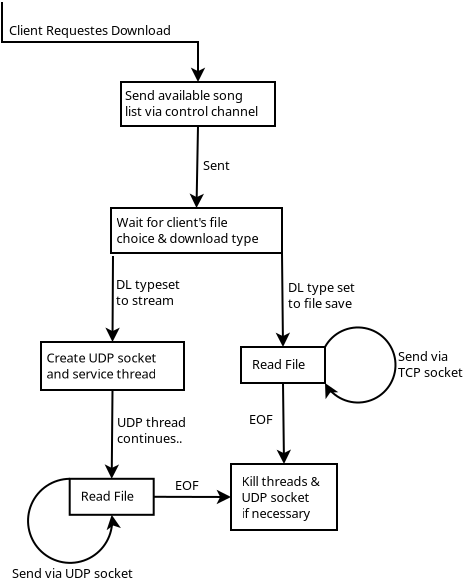 <?xml version="1.0" encoding="UTF-8"?>
<dia:diagram xmlns:dia="http://www.lysator.liu.se/~alla/dia/">
  <dia:layer name="Background" visible="true">
    <dia:object type="Standard - Box" version="0" id="O0">
      <dia:attribute name="obj_pos">
        <dia:point val="10.95,4.85"/>
      </dia:attribute>
      <dia:attribute name="obj_bb">
        <dia:rectangle val="10.9,4.8;18.7,7.1"/>
      </dia:attribute>
      <dia:attribute name="elem_corner">
        <dia:point val="10.95,4.85"/>
      </dia:attribute>
      <dia:attribute name="elem_width">
        <dia:real val="7.7"/>
      </dia:attribute>
      <dia:attribute name="elem_height">
        <dia:real val="2.2"/>
      </dia:attribute>
      <dia:attribute name="show_background">
        <dia:boolean val="true"/>
      </dia:attribute>
    </dia:object>
    <dia:object type="Standard - Text" version="1" id="O1">
      <dia:attribute name="obj_pos">
        <dia:point val="11.15,5.75"/>
      </dia:attribute>
      <dia:attribute name="obj_bb">
        <dia:rectangle val="11.15,5.052;18.518,6.872"/>
      </dia:attribute>
      <dia:attribute name="text">
        <dia:composite type="text">
          <dia:attribute name="string">
            <dia:string>#Send available song
list via control channel#</dia:string>
          </dia:attribute>
          <dia:attribute name="font">
            <dia:font family="sans" style="0" name="Helvetica"/>
          </dia:attribute>
          <dia:attribute name="height">
            <dia:real val="0.8"/>
          </dia:attribute>
          <dia:attribute name="pos">
            <dia:point val="11.15,5.75"/>
          </dia:attribute>
          <dia:attribute name="color">
            <dia:color val="#000000"/>
          </dia:attribute>
          <dia:attribute name="alignment">
            <dia:enum val="0"/>
          </dia:attribute>
        </dia:composite>
      </dia:attribute>
      <dia:attribute name="valign">
        <dia:enum val="3"/>
      </dia:attribute>
    </dia:object>
    <dia:object type="Standard - ZigZagLine" version="1" id="O2">
      <dia:attribute name="obj_pos">
        <dia:point val="5,0.85"/>
      </dia:attribute>
      <dia:attribute name="obj_bb">
        <dia:rectangle val="4.95,0.8;15.3,4.9"/>
      </dia:attribute>
      <dia:attribute name="orth_points">
        <dia:point val="5,0.85"/>
        <dia:point val="5,2.85"/>
        <dia:point val="14.8,2.85"/>
        <dia:point val="14.8,4.85"/>
      </dia:attribute>
      <dia:attribute name="orth_orient">
        <dia:enum val="1"/>
        <dia:enum val="0"/>
        <dia:enum val="1"/>
      </dia:attribute>
      <dia:attribute name="autorouting">
        <dia:boolean val="true"/>
      </dia:attribute>
      <dia:attribute name="end_arrow">
        <dia:enum val="22"/>
      </dia:attribute>
      <dia:attribute name="end_arrow_length">
        <dia:real val="0.5"/>
      </dia:attribute>
      <dia:attribute name="end_arrow_width">
        <dia:real val="0.5"/>
      </dia:attribute>
      <dia:connections>
        <dia:connection handle="1" to="O0" connection="1"/>
      </dia:connections>
    </dia:object>
    <dia:object type="Standard - Text" version="1" id="O3">
      <dia:attribute name="obj_pos">
        <dia:point val="5.35,2.5"/>
      </dia:attribute>
      <dia:attribute name="obj_bb">
        <dia:rectangle val="5.35,1.802;14.586,2.822"/>
      </dia:attribute>
      <dia:attribute name="text">
        <dia:composite type="text">
          <dia:attribute name="string">
            <dia:string>#Client Requestes Download#</dia:string>
          </dia:attribute>
          <dia:attribute name="font">
            <dia:font family="sans" style="0" name="Helvetica"/>
          </dia:attribute>
          <dia:attribute name="height">
            <dia:real val="0.8"/>
          </dia:attribute>
          <dia:attribute name="pos">
            <dia:point val="5.35,2.5"/>
          </dia:attribute>
          <dia:attribute name="color">
            <dia:color val="#000000"/>
          </dia:attribute>
          <dia:attribute name="alignment">
            <dia:enum val="0"/>
          </dia:attribute>
        </dia:composite>
      </dia:attribute>
      <dia:attribute name="valign">
        <dia:enum val="3"/>
      </dia:attribute>
    </dia:object>
    <dia:object type="Standard - Box" version="0" id="O4">
      <dia:attribute name="obj_pos">
        <dia:point val="10.45,11.15"/>
      </dia:attribute>
      <dia:attribute name="obj_bb">
        <dia:rectangle val="10.4,11.1;19.05,13.45"/>
      </dia:attribute>
      <dia:attribute name="elem_corner">
        <dia:point val="10.45,11.15"/>
      </dia:attribute>
      <dia:attribute name="elem_width">
        <dia:real val="8.55"/>
      </dia:attribute>
      <dia:attribute name="elem_height">
        <dia:real val="2.25"/>
      </dia:attribute>
      <dia:attribute name="show_background">
        <dia:boolean val="true"/>
      </dia:attribute>
    </dia:object>
    <dia:object type="Standard - Text" version="1" id="O5">
      <dia:attribute name="obj_pos">
        <dia:point val="10.725,12.1"/>
      </dia:attribute>
      <dia:attribute name="obj_bb">
        <dia:rectangle val="10.725,11.402;18.633,13.222"/>
      </dia:attribute>
      <dia:attribute name="text">
        <dia:composite type="text">
          <dia:attribute name="string">
            <dia:string>#Wait for client's file
choice &amp; download type#</dia:string>
          </dia:attribute>
          <dia:attribute name="font">
            <dia:font family="sans" style="0" name="Helvetica"/>
          </dia:attribute>
          <dia:attribute name="height">
            <dia:real val="0.8"/>
          </dia:attribute>
          <dia:attribute name="pos">
            <dia:point val="10.725,12.1"/>
          </dia:attribute>
          <dia:attribute name="color">
            <dia:color val="#000000"/>
          </dia:attribute>
          <dia:attribute name="alignment">
            <dia:enum val="0"/>
          </dia:attribute>
        </dia:composite>
      </dia:attribute>
      <dia:attribute name="valign">
        <dia:enum val="3"/>
      </dia:attribute>
    </dia:object>
    <dia:object type="Standard - Line" version="0" id="O6">
      <dia:attribute name="obj_pos">
        <dia:point val="14.8,7.05"/>
      </dia:attribute>
      <dia:attribute name="obj_bb">
        <dia:rectangle val="14.224,6.999;15.226,11.209"/>
      </dia:attribute>
      <dia:attribute name="conn_endpoints">
        <dia:point val="14.8,7.05"/>
        <dia:point val="14.725,11.15"/>
      </dia:attribute>
      <dia:attribute name="numcp">
        <dia:int val="1"/>
      </dia:attribute>
      <dia:attribute name="end_arrow">
        <dia:enum val="22"/>
      </dia:attribute>
      <dia:attribute name="end_arrow_length">
        <dia:real val="0.5"/>
      </dia:attribute>
      <dia:attribute name="end_arrow_width">
        <dia:real val="0.5"/>
      </dia:attribute>
      <dia:connections>
        <dia:connection handle="0" to="O0" connection="6"/>
        <dia:connection handle="1" to="O4" connection="1"/>
      </dia:connections>
    </dia:object>
    <dia:object type="Standard - Text" version="1" id="O7">
      <dia:attribute name="obj_pos">
        <dia:point val="15.05,9.25"/>
      </dia:attribute>
      <dia:attribute name="obj_bb">
        <dia:rectangle val="15.05,8.552;16.606,9.572"/>
      </dia:attribute>
      <dia:attribute name="text">
        <dia:composite type="text">
          <dia:attribute name="string">
            <dia:string>#Sent#</dia:string>
          </dia:attribute>
          <dia:attribute name="font">
            <dia:font family="sans" style="0" name="Helvetica"/>
          </dia:attribute>
          <dia:attribute name="height">
            <dia:real val="0.8"/>
          </dia:attribute>
          <dia:attribute name="pos">
            <dia:point val="15.05,9.25"/>
          </dia:attribute>
          <dia:attribute name="color">
            <dia:color val="#000000"/>
          </dia:attribute>
          <dia:attribute name="alignment">
            <dia:enum val="0"/>
          </dia:attribute>
        </dia:composite>
      </dia:attribute>
      <dia:attribute name="valign">
        <dia:enum val="3"/>
      </dia:attribute>
    </dia:object>
    <dia:object type="Standard - Box" version="0" id="O8">
      <dia:attribute name="obj_pos">
        <dia:point val="6.95,17.85"/>
      </dia:attribute>
      <dia:attribute name="obj_bb">
        <dia:rectangle val="6.9,17.8;14.15,20.3"/>
      </dia:attribute>
      <dia:attribute name="elem_corner">
        <dia:point val="6.95,17.85"/>
      </dia:attribute>
      <dia:attribute name="elem_width">
        <dia:real val="7.15"/>
      </dia:attribute>
      <dia:attribute name="elem_height">
        <dia:real val="2.4"/>
      </dia:attribute>
      <dia:attribute name="show_background">
        <dia:boolean val="true"/>
      </dia:attribute>
    </dia:object>
    <dia:object type="Standard - Box" version="0" id="O9">
      <dia:attribute name="obj_pos">
        <dia:point val="16.95,18.1"/>
      </dia:attribute>
      <dia:attribute name="obj_bb">
        <dia:rectangle val="16.9,18.05;21.2,19.95"/>
      </dia:attribute>
      <dia:attribute name="elem_corner">
        <dia:point val="16.95,18.1"/>
      </dia:attribute>
      <dia:attribute name="elem_width">
        <dia:real val="4.2"/>
      </dia:attribute>
      <dia:attribute name="elem_height">
        <dia:real val="1.8"/>
      </dia:attribute>
      <dia:attribute name="show_background">
        <dia:boolean val="true"/>
      </dia:attribute>
    </dia:object>
    <dia:object type="Standard - Text" version="1" id="O10">
      <dia:attribute name="obj_pos">
        <dia:point val="7.225,18.875"/>
      </dia:attribute>
      <dia:attribute name="obj_bb">
        <dia:rectangle val="7.225,18.177;13.643,19.997"/>
      </dia:attribute>
      <dia:attribute name="text">
        <dia:composite type="text">
          <dia:attribute name="string">
            <dia:string>#Create UDP socket
and service thread#</dia:string>
          </dia:attribute>
          <dia:attribute name="font">
            <dia:font family="sans" style="0" name="Helvetica"/>
          </dia:attribute>
          <dia:attribute name="height">
            <dia:real val="0.8"/>
          </dia:attribute>
          <dia:attribute name="pos">
            <dia:point val="7.225,18.875"/>
          </dia:attribute>
          <dia:attribute name="color">
            <dia:color val="#000000"/>
          </dia:attribute>
          <dia:attribute name="alignment">
            <dia:enum val="0"/>
          </dia:attribute>
        </dia:composite>
      </dia:attribute>
      <dia:attribute name="valign">
        <dia:enum val="3"/>
      </dia:attribute>
    </dia:object>
    <dia:object type="Standard - Text" version="1" id="O11">
      <dia:attribute name="obj_pos">
        <dia:point val="17.5,19.2"/>
      </dia:attribute>
      <dia:attribute name="obj_bb">
        <dia:rectangle val="17.5,18.502;20.716,19.522"/>
      </dia:attribute>
      <dia:attribute name="text">
        <dia:composite type="text">
          <dia:attribute name="string">
            <dia:string>#Read File#</dia:string>
          </dia:attribute>
          <dia:attribute name="font">
            <dia:font family="sans" style="0" name="Helvetica"/>
          </dia:attribute>
          <dia:attribute name="height">
            <dia:real val="0.8"/>
          </dia:attribute>
          <dia:attribute name="pos">
            <dia:point val="17.5,19.2"/>
          </dia:attribute>
          <dia:attribute name="color">
            <dia:color val="#000000"/>
          </dia:attribute>
          <dia:attribute name="alignment">
            <dia:enum val="0"/>
          </dia:attribute>
        </dia:composite>
      </dia:attribute>
      <dia:attribute name="valign">
        <dia:enum val="3"/>
      </dia:attribute>
    </dia:object>
    <dia:object type="Standard - Line" version="0" id="O12">
      <dia:attribute name="obj_pos">
        <dia:point val="10.55,13.55"/>
      </dia:attribute>
      <dia:attribute name="obj_bb">
        <dia:rectangle val="10.025,13.5;11.025,17.903"/>
      </dia:attribute>
      <dia:attribute name="conn_endpoints">
        <dia:point val="10.55,13.55"/>
        <dia:point val="10.525,17.85"/>
      </dia:attribute>
      <dia:attribute name="numcp">
        <dia:int val="1"/>
      </dia:attribute>
      <dia:attribute name="end_arrow">
        <dia:enum val="22"/>
      </dia:attribute>
      <dia:attribute name="end_arrow_length">
        <dia:real val="0.5"/>
      </dia:attribute>
      <dia:attribute name="end_arrow_width">
        <dia:real val="0.5"/>
      </dia:attribute>
      <dia:connections>
        <dia:connection handle="1" to="O8" connection="1"/>
      </dia:connections>
    </dia:object>
    <dia:object type="Standard - Line" version="0" id="O13">
      <dia:attribute name="obj_pos">
        <dia:point val="19,13.4"/>
      </dia:attribute>
      <dia:attribute name="obj_bb">
        <dia:rectangle val="18.549,13.35;19.55,18.155"/>
      </dia:attribute>
      <dia:attribute name="conn_endpoints">
        <dia:point val="19,13.4"/>
        <dia:point val="19.05,18.1"/>
      </dia:attribute>
      <dia:attribute name="numcp">
        <dia:int val="1"/>
      </dia:attribute>
      <dia:attribute name="end_arrow">
        <dia:enum val="22"/>
      </dia:attribute>
      <dia:attribute name="end_arrow_length">
        <dia:real val="0.5"/>
      </dia:attribute>
      <dia:attribute name="end_arrow_width">
        <dia:real val="0.5"/>
      </dia:attribute>
      <dia:connections>
        <dia:connection handle="0" to="O4" connection="7"/>
        <dia:connection handle="1" to="O9" connection="1"/>
      </dia:connections>
    </dia:object>
    <dia:object type="Standard - Text" version="1" id="O14">
      <dia:attribute name="obj_pos">
        <dia:point val="10.7,15.2"/>
      </dia:attribute>
      <dia:attribute name="obj_bb">
        <dia:rectangle val="10.7,14.502;14.293,16.322"/>
      </dia:attribute>
      <dia:attribute name="text">
        <dia:composite type="text">
          <dia:attribute name="string">
            <dia:string>#DL typeset
to stream#</dia:string>
          </dia:attribute>
          <dia:attribute name="font">
            <dia:font family="sans" style="0" name="Helvetica"/>
          </dia:attribute>
          <dia:attribute name="height">
            <dia:real val="0.8"/>
          </dia:attribute>
          <dia:attribute name="pos">
            <dia:point val="10.7,15.2"/>
          </dia:attribute>
          <dia:attribute name="color">
            <dia:color val="#000000"/>
          </dia:attribute>
          <dia:attribute name="alignment">
            <dia:enum val="0"/>
          </dia:attribute>
        </dia:composite>
      </dia:attribute>
      <dia:attribute name="valign">
        <dia:enum val="3"/>
      </dia:attribute>
    </dia:object>
    <dia:object type="Standard - Text" version="1" id="O15">
      <dia:attribute name="obj_pos">
        <dia:point val="19.3,15.35"/>
      </dia:attribute>
      <dia:attribute name="obj_bb">
        <dia:rectangle val="19.3,14.652;23.101,16.472"/>
      </dia:attribute>
      <dia:attribute name="text">
        <dia:composite type="text">
          <dia:attribute name="string">
            <dia:string>#DL type set
to file save#</dia:string>
          </dia:attribute>
          <dia:attribute name="font">
            <dia:font family="sans" style="0" name="Helvetica"/>
          </dia:attribute>
          <dia:attribute name="height">
            <dia:real val="0.8"/>
          </dia:attribute>
          <dia:attribute name="pos">
            <dia:point val="19.3,15.35"/>
          </dia:attribute>
          <dia:attribute name="color">
            <dia:color val="#000000"/>
          </dia:attribute>
          <dia:attribute name="alignment">
            <dia:enum val="0"/>
          </dia:attribute>
        </dia:composite>
      </dia:attribute>
      <dia:attribute name="valign">
        <dia:enum val="3"/>
      </dia:attribute>
    </dia:object>
    <dia:object type="Standard - Arc" version="0" id="O16">
      <dia:attribute name="obj_pos">
        <dia:point val="21.15,18.1"/>
      </dia:attribute>
      <dia:attribute name="obj_bb">
        <dia:rectangle val="20.65,17.073;24.725,20.927"/>
      </dia:attribute>
      <dia:attribute name="conn_endpoints">
        <dia:point val="21.15,18.1"/>
        <dia:point val="21.15,19.9"/>
      </dia:attribute>
      <dia:attribute name="curve_distance">
        <dia:real val="-3.525"/>
      </dia:attribute>
      <dia:attribute name="end_arrow">
        <dia:enum val="22"/>
      </dia:attribute>
      <dia:attribute name="end_arrow_length">
        <dia:real val="0.5"/>
      </dia:attribute>
      <dia:attribute name="end_arrow_width">
        <dia:real val="0.5"/>
      </dia:attribute>
      <dia:connections>
        <dia:connection handle="0" to="O9" connection="2"/>
        <dia:connection handle="1" to="O9" connection="7"/>
      </dia:connections>
    </dia:object>
    <dia:object type="Standard - Box" version="0" id="O17">
      <dia:attribute name="obj_pos">
        <dia:point val="8.385,24.69"/>
      </dia:attribute>
      <dia:attribute name="obj_bb">
        <dia:rectangle val="8.335,24.64;12.635,26.54"/>
      </dia:attribute>
      <dia:attribute name="elem_corner">
        <dia:point val="8.385,24.69"/>
      </dia:attribute>
      <dia:attribute name="elem_width">
        <dia:real val="4.2"/>
      </dia:attribute>
      <dia:attribute name="elem_height">
        <dia:real val="1.8"/>
      </dia:attribute>
      <dia:attribute name="show_background">
        <dia:boolean val="true"/>
      </dia:attribute>
    </dia:object>
    <dia:object type="Standard - Text" version="1" id="O18">
      <dia:attribute name="obj_pos">
        <dia:point val="8.935,25.79"/>
      </dia:attribute>
      <dia:attribute name="obj_bb">
        <dia:rectangle val="8.935,25.092;12.151,26.112"/>
      </dia:attribute>
      <dia:attribute name="text">
        <dia:composite type="text">
          <dia:attribute name="string">
            <dia:string>#Read File#</dia:string>
          </dia:attribute>
          <dia:attribute name="font">
            <dia:font family="sans" style="0" name="Helvetica"/>
          </dia:attribute>
          <dia:attribute name="height">
            <dia:real val="0.8"/>
          </dia:attribute>
          <dia:attribute name="pos">
            <dia:point val="8.935,25.79"/>
          </dia:attribute>
          <dia:attribute name="color">
            <dia:color val="#000000"/>
          </dia:attribute>
          <dia:attribute name="alignment">
            <dia:enum val="0"/>
          </dia:attribute>
        </dia:composite>
      </dia:attribute>
      <dia:attribute name="valign">
        <dia:enum val="3"/>
      </dia:attribute>
    </dia:object>
    <dia:object type="Standard - Line" version="0" id="O19">
      <dia:attribute name="obj_pos">
        <dia:point val="10.525,20.25"/>
      </dia:attribute>
      <dia:attribute name="obj_bb">
        <dia:rectangle val="9.985,20.2;10.985,24.744"/>
      </dia:attribute>
      <dia:attribute name="conn_endpoints">
        <dia:point val="10.525,20.25"/>
        <dia:point val="10.485,24.69"/>
      </dia:attribute>
      <dia:attribute name="numcp">
        <dia:int val="1"/>
      </dia:attribute>
      <dia:attribute name="end_arrow">
        <dia:enum val="22"/>
      </dia:attribute>
      <dia:attribute name="end_arrow_length">
        <dia:real val="0.5"/>
      </dia:attribute>
      <dia:attribute name="end_arrow_width">
        <dia:real val="0.5"/>
      </dia:attribute>
      <dia:connections>
        <dia:connection handle="0" to="O8" connection="6"/>
        <dia:connection handle="1" to="O17" connection="1"/>
      </dia:connections>
    </dia:object>
    <dia:object type="Standard - Text" version="1" id="O20">
      <dia:attribute name="obj_pos">
        <dia:point val="10.75,22.1"/>
      </dia:attribute>
      <dia:attribute name="obj_bb">
        <dia:rectangle val="10.75,21.402;14.673,23.222"/>
      </dia:attribute>
      <dia:attribute name="text">
        <dia:composite type="text">
          <dia:attribute name="string">
            <dia:string>#UDP thread
continues..#</dia:string>
          </dia:attribute>
          <dia:attribute name="font">
            <dia:font family="sans" style="0" name="Helvetica"/>
          </dia:attribute>
          <dia:attribute name="height">
            <dia:real val="0.8"/>
          </dia:attribute>
          <dia:attribute name="pos">
            <dia:point val="10.75,22.1"/>
          </dia:attribute>
          <dia:attribute name="color">
            <dia:color val="#000000"/>
          </dia:attribute>
          <dia:attribute name="alignment">
            <dia:enum val="0"/>
          </dia:attribute>
        </dia:composite>
      </dia:attribute>
      <dia:attribute name="valign">
        <dia:enum val="3"/>
      </dia:attribute>
    </dia:object>
    <dia:object type="Standard - Arc" version="0" id="O21">
      <dia:attribute name="obj_pos">
        <dia:point val="8.385,24.69"/>
      </dia:attribute>
      <dia:attribute name="obj_bb">
        <dia:rectangle val="6.253,24.619;10.557,28.944"/>
      </dia:attribute>
      <dia:attribute name="conn_endpoints">
        <dia:point val="8.385,24.69"/>
        <dia:point val="10.485,26.49"/>
      </dia:attribute>
      <dia:attribute name="curve_distance">
        <dia:real val="3.685"/>
      </dia:attribute>
      <dia:attribute name="end_arrow">
        <dia:enum val="22"/>
      </dia:attribute>
      <dia:attribute name="end_arrow_length">
        <dia:real val="0.5"/>
      </dia:attribute>
      <dia:attribute name="end_arrow_width">
        <dia:real val="0.5"/>
      </dia:attribute>
      <dia:connections>
        <dia:connection handle="0" to="O17" connection="0"/>
        <dia:connection handle="1" to="O17" connection="6"/>
      </dia:connections>
    </dia:object>
    <dia:object type="Standard - Text" version="1" id="O22">
      <dia:attribute name="obj_pos">
        <dia:point val="24.8,18.8"/>
      </dia:attribute>
      <dia:attribute name="obj_bb">
        <dia:rectangle val="24.8,18.102;28.686,19.922"/>
      </dia:attribute>
      <dia:attribute name="text">
        <dia:composite type="text">
          <dia:attribute name="string">
            <dia:string>#Send via
TCP socket#</dia:string>
          </dia:attribute>
          <dia:attribute name="font">
            <dia:font family="sans" style="0" name="Helvetica"/>
          </dia:attribute>
          <dia:attribute name="height">
            <dia:real val="0.8"/>
          </dia:attribute>
          <dia:attribute name="pos">
            <dia:point val="24.8,18.8"/>
          </dia:attribute>
          <dia:attribute name="color">
            <dia:color val="#000000"/>
          </dia:attribute>
          <dia:attribute name="alignment">
            <dia:enum val="0"/>
          </dia:attribute>
        </dia:composite>
      </dia:attribute>
      <dia:attribute name="valign">
        <dia:enum val="3"/>
      </dia:attribute>
    </dia:object>
    <dia:object type="Standard - Text" version="1" id="O23">
      <dia:attribute name="obj_pos">
        <dia:point val="5.5,29.65"/>
      </dia:attribute>
      <dia:attribute name="obj_bb">
        <dia:rectangle val="5.5,28.952;12.581,29.972"/>
      </dia:attribute>
      <dia:attribute name="text">
        <dia:composite type="text">
          <dia:attribute name="string">
            <dia:string>#Send via UDP socket#</dia:string>
          </dia:attribute>
          <dia:attribute name="font">
            <dia:font family="sans" style="0" name="Helvetica"/>
          </dia:attribute>
          <dia:attribute name="height">
            <dia:real val="0.8"/>
          </dia:attribute>
          <dia:attribute name="pos">
            <dia:point val="5.5,29.65"/>
          </dia:attribute>
          <dia:attribute name="color">
            <dia:color val="#000000"/>
          </dia:attribute>
          <dia:attribute name="alignment">
            <dia:enum val="0"/>
          </dia:attribute>
        </dia:composite>
      </dia:attribute>
      <dia:attribute name="valign">
        <dia:enum val="3"/>
      </dia:attribute>
    </dia:object>
    <dia:object type="Standard - Box" version="0" id="O24">
      <dia:attribute name="obj_pos">
        <dia:point val="16.45,23.95"/>
      </dia:attribute>
      <dia:attribute name="obj_bb">
        <dia:rectangle val="16.4,23.9;21.8,27.3"/>
      </dia:attribute>
      <dia:attribute name="elem_corner">
        <dia:point val="16.45,23.95"/>
      </dia:attribute>
      <dia:attribute name="elem_width">
        <dia:real val="5.3"/>
      </dia:attribute>
      <dia:attribute name="elem_height">
        <dia:real val="3.3"/>
      </dia:attribute>
      <dia:attribute name="show_background">
        <dia:boolean val="true"/>
      </dia:attribute>
    </dia:object>
    <dia:object type="Standard - Text" version="1" id="O25">
      <dia:attribute name="obj_pos">
        <dia:point val="16.975,25.05"/>
      </dia:attribute>
      <dia:attribute name="obj_bb">
        <dia:rectangle val="16.975,24.352;21.393,26.972"/>
      </dia:attribute>
      <dia:attribute name="text">
        <dia:composite type="text">
          <dia:attribute name="string">
            <dia:string>#Kill threads &amp;
UDP socket
if necessary#</dia:string>
          </dia:attribute>
          <dia:attribute name="font">
            <dia:font family="sans" style="0" name="Helvetica"/>
          </dia:attribute>
          <dia:attribute name="height">
            <dia:real val="0.8"/>
          </dia:attribute>
          <dia:attribute name="pos">
            <dia:point val="16.975,25.05"/>
          </dia:attribute>
          <dia:attribute name="color">
            <dia:color val="#000000"/>
          </dia:attribute>
          <dia:attribute name="alignment">
            <dia:enum val="0"/>
          </dia:attribute>
        </dia:composite>
      </dia:attribute>
      <dia:attribute name="valign">
        <dia:enum val="3"/>
      </dia:attribute>
    </dia:object>
    <dia:object type="Standard - Line" version="0" id="O26">
      <dia:attribute name="obj_pos">
        <dia:point val="19.05,19.9"/>
      </dia:attribute>
      <dia:attribute name="obj_bb">
        <dia:rectangle val="18.599,19.849;19.601,24.006"/>
      </dia:attribute>
      <dia:attribute name="conn_endpoints">
        <dia:point val="19.05,19.9"/>
        <dia:point val="19.1,23.95"/>
      </dia:attribute>
      <dia:attribute name="numcp">
        <dia:int val="1"/>
      </dia:attribute>
      <dia:attribute name="end_arrow">
        <dia:enum val="22"/>
      </dia:attribute>
      <dia:attribute name="end_arrow_length">
        <dia:real val="0.5"/>
      </dia:attribute>
      <dia:attribute name="end_arrow_width">
        <dia:real val="0.5"/>
      </dia:attribute>
      <dia:connections>
        <dia:connection handle="0" to="O9" connection="6"/>
        <dia:connection handle="1" to="O24" connection="1"/>
      </dia:connections>
    </dia:object>
    <dia:object type="Standard - Line" version="0" id="O27">
      <dia:attribute name="obj_pos">
        <dia:point val="12.585,25.59"/>
      </dia:attribute>
      <dia:attribute name="obj_bb">
        <dia:rectangle val="12.535,25.1;16.501,26.1"/>
      </dia:attribute>
      <dia:attribute name="conn_endpoints">
        <dia:point val="12.585,25.59"/>
        <dia:point val="16.45,25.6"/>
      </dia:attribute>
      <dia:attribute name="numcp">
        <dia:int val="1"/>
      </dia:attribute>
      <dia:attribute name="end_arrow">
        <dia:enum val="22"/>
      </dia:attribute>
      <dia:attribute name="end_arrow_length">
        <dia:real val="0.5"/>
      </dia:attribute>
      <dia:attribute name="end_arrow_width">
        <dia:real val="0.5"/>
      </dia:attribute>
      <dia:connections>
        <dia:connection handle="0" to="O17" connection="4"/>
        <dia:connection handle="1" to="O24" connection="3"/>
      </dia:connections>
    </dia:object>
    <dia:object type="Standard - Text" version="1" id="O28">
      <dia:attribute name="obj_pos">
        <dia:point val="13.65,25.25"/>
      </dia:attribute>
      <dia:attribute name="obj_bb">
        <dia:rectangle val="13.65,24.552;15.208,25.572"/>
      </dia:attribute>
      <dia:attribute name="text">
        <dia:composite type="text">
          <dia:attribute name="string">
            <dia:string>#EOF#</dia:string>
          </dia:attribute>
          <dia:attribute name="font">
            <dia:font family="sans" style="0" name="Helvetica"/>
          </dia:attribute>
          <dia:attribute name="height">
            <dia:real val="0.8"/>
          </dia:attribute>
          <dia:attribute name="pos">
            <dia:point val="13.65,25.25"/>
          </dia:attribute>
          <dia:attribute name="color">
            <dia:color val="#000000"/>
          </dia:attribute>
          <dia:attribute name="alignment">
            <dia:enum val="0"/>
          </dia:attribute>
        </dia:composite>
      </dia:attribute>
      <dia:attribute name="valign">
        <dia:enum val="3"/>
      </dia:attribute>
    </dia:object>
    <dia:object type="Standard - Text" version="1" id="O29">
      <dia:attribute name="obj_pos">
        <dia:point val="17.35,21.95"/>
      </dia:attribute>
      <dia:attribute name="obj_bb">
        <dia:rectangle val="17.35,21.252;18.908,22.272"/>
      </dia:attribute>
      <dia:attribute name="text">
        <dia:composite type="text">
          <dia:attribute name="string">
            <dia:string>#EOF#</dia:string>
          </dia:attribute>
          <dia:attribute name="font">
            <dia:font family="sans" style="0" name="Helvetica"/>
          </dia:attribute>
          <dia:attribute name="height">
            <dia:real val="0.8"/>
          </dia:attribute>
          <dia:attribute name="pos">
            <dia:point val="17.35,21.95"/>
          </dia:attribute>
          <dia:attribute name="color">
            <dia:color val="#000000"/>
          </dia:attribute>
          <dia:attribute name="alignment">
            <dia:enum val="0"/>
          </dia:attribute>
        </dia:composite>
      </dia:attribute>
      <dia:attribute name="valign">
        <dia:enum val="3"/>
      </dia:attribute>
    </dia:object>
  </dia:layer>
</dia:diagram>

